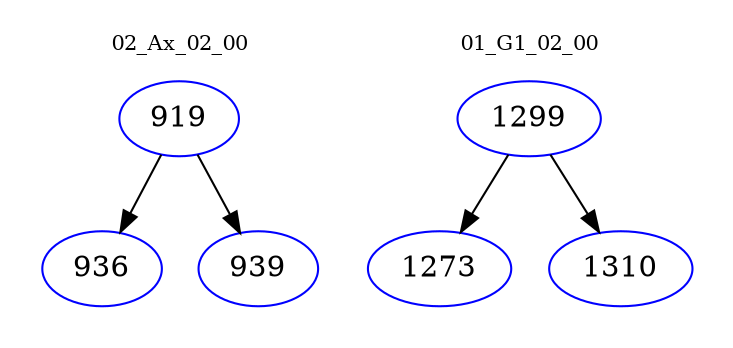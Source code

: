 digraph{
subgraph cluster_0 {
color = white
label = "02_Ax_02_00";
fontsize=10;
T0_919 [label="919", color="blue"]
T0_919 -> T0_936 [color="black"]
T0_936 [label="936", color="blue"]
T0_919 -> T0_939 [color="black"]
T0_939 [label="939", color="blue"]
}
subgraph cluster_1 {
color = white
label = "01_G1_02_00";
fontsize=10;
T1_1299 [label="1299", color="blue"]
T1_1299 -> T1_1273 [color="black"]
T1_1273 [label="1273", color="blue"]
T1_1299 -> T1_1310 [color="black"]
T1_1310 [label="1310", color="blue"]
}
}
